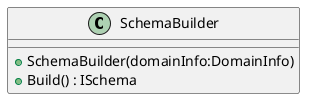 @startuml
class SchemaBuilder {
    + SchemaBuilder(domainInfo:DomainInfo)
    + Build() : ISchema
}
@enduml
